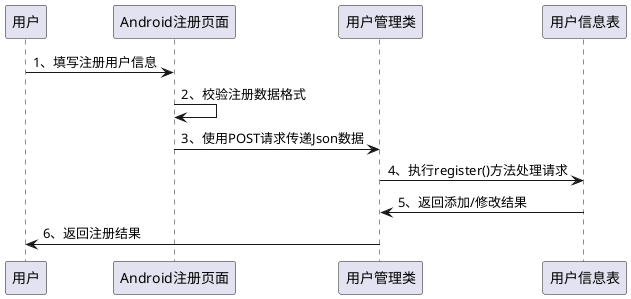 @startuml

用户->Android注册页面:1、填写注册用户信息
Android注册页面->Android注册页面:2、校验注册数据格式
Android注册页面->用户管理类:3、使用POST请求传递Json数据
用户管理类->用户信息表:4、执行register()方法处理请求
用户信息表->用户管理类:5、返回添加/修改结果
用户管理类->用户:6、返回注册结果

@enduml


